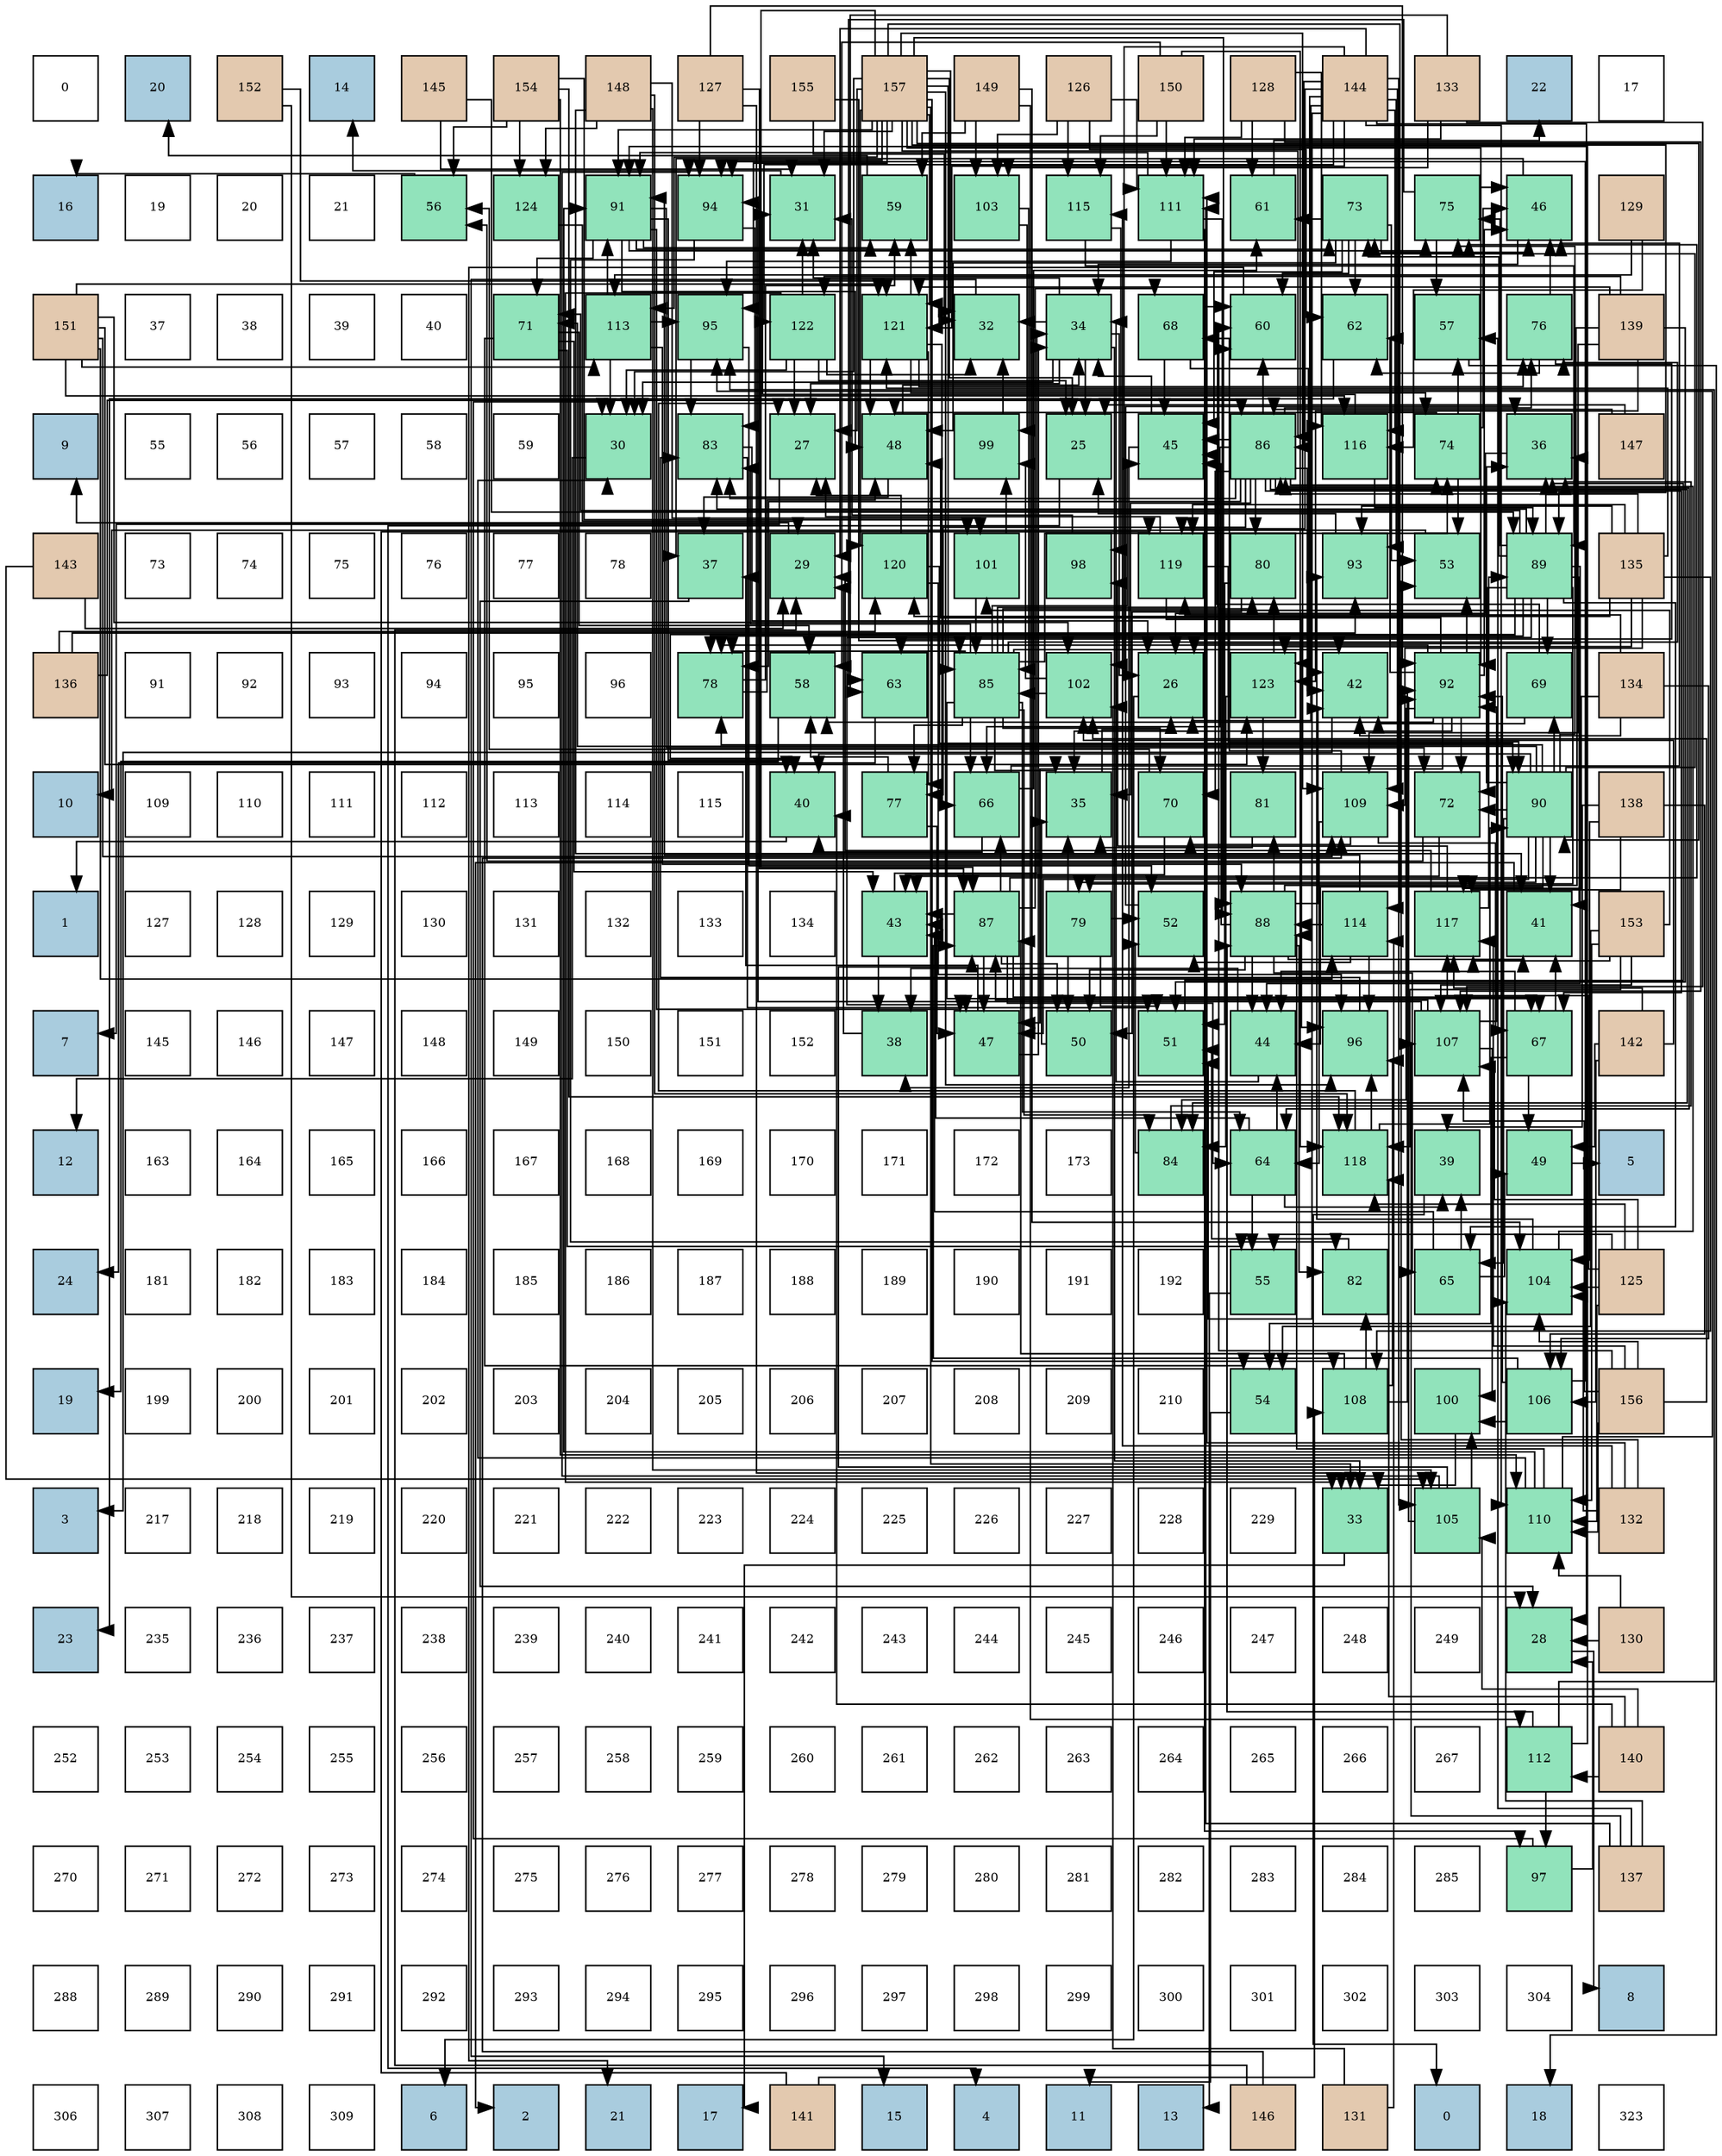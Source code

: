 digraph layout{
 rankdir=TB;
 splines=ortho;
 node [style=filled shape=square fixedsize=true width=0.6];
0[label="0", fontsize=8, fillcolor="#ffffff"];
1[label="20", fontsize=8, fillcolor="#a9ccde"];
2[label="152", fontsize=8, fillcolor="#e3c9af"];
3[label="14", fontsize=8, fillcolor="#a9ccde"];
4[label="145", fontsize=8, fillcolor="#e3c9af"];
5[label="154", fontsize=8, fillcolor="#e3c9af"];
6[label="148", fontsize=8, fillcolor="#e3c9af"];
7[label="127", fontsize=8, fillcolor="#e3c9af"];
8[label="155", fontsize=8, fillcolor="#e3c9af"];
9[label="157", fontsize=8, fillcolor="#e3c9af"];
10[label="149", fontsize=8, fillcolor="#e3c9af"];
11[label="126", fontsize=8, fillcolor="#e3c9af"];
12[label="150", fontsize=8, fillcolor="#e3c9af"];
13[label="128", fontsize=8, fillcolor="#e3c9af"];
14[label="144", fontsize=8, fillcolor="#e3c9af"];
15[label="133", fontsize=8, fillcolor="#e3c9af"];
16[label="22", fontsize=8, fillcolor="#a9ccde"];
17[label="17", fontsize=8, fillcolor="#ffffff"];
18[label="16", fontsize=8, fillcolor="#a9ccde"];
19[label="19", fontsize=8, fillcolor="#ffffff"];
20[label="20", fontsize=8, fillcolor="#ffffff"];
21[label="21", fontsize=8, fillcolor="#ffffff"];
22[label="56", fontsize=8, fillcolor="#91e3bb"];
23[label="124", fontsize=8, fillcolor="#91e3bb"];
24[label="91", fontsize=8, fillcolor="#91e3bb"];
25[label="94", fontsize=8, fillcolor="#91e3bb"];
26[label="31", fontsize=8, fillcolor="#91e3bb"];
27[label="59", fontsize=8, fillcolor="#91e3bb"];
28[label="103", fontsize=8, fillcolor="#91e3bb"];
29[label="115", fontsize=8, fillcolor="#91e3bb"];
30[label="111", fontsize=8, fillcolor="#91e3bb"];
31[label="61", fontsize=8, fillcolor="#91e3bb"];
32[label="73", fontsize=8, fillcolor="#91e3bb"];
33[label="75", fontsize=8, fillcolor="#91e3bb"];
34[label="46", fontsize=8, fillcolor="#91e3bb"];
35[label="129", fontsize=8, fillcolor="#e3c9af"];
36[label="151", fontsize=8, fillcolor="#e3c9af"];
37[label="37", fontsize=8, fillcolor="#ffffff"];
38[label="38", fontsize=8, fillcolor="#ffffff"];
39[label="39", fontsize=8, fillcolor="#ffffff"];
40[label="40", fontsize=8, fillcolor="#ffffff"];
41[label="71", fontsize=8, fillcolor="#91e3bb"];
42[label="113", fontsize=8, fillcolor="#91e3bb"];
43[label="95", fontsize=8, fillcolor="#91e3bb"];
44[label="122", fontsize=8, fillcolor="#91e3bb"];
45[label="121", fontsize=8, fillcolor="#91e3bb"];
46[label="32", fontsize=8, fillcolor="#91e3bb"];
47[label="34", fontsize=8, fillcolor="#91e3bb"];
48[label="68", fontsize=8, fillcolor="#91e3bb"];
49[label="60", fontsize=8, fillcolor="#91e3bb"];
50[label="62", fontsize=8, fillcolor="#91e3bb"];
51[label="57", fontsize=8, fillcolor="#91e3bb"];
52[label="76", fontsize=8, fillcolor="#91e3bb"];
53[label="139", fontsize=8, fillcolor="#e3c9af"];
54[label="9", fontsize=8, fillcolor="#a9ccde"];
55[label="55", fontsize=8, fillcolor="#ffffff"];
56[label="56", fontsize=8, fillcolor="#ffffff"];
57[label="57", fontsize=8, fillcolor="#ffffff"];
58[label="58", fontsize=8, fillcolor="#ffffff"];
59[label="59", fontsize=8, fillcolor="#ffffff"];
60[label="30", fontsize=8, fillcolor="#91e3bb"];
61[label="83", fontsize=8, fillcolor="#91e3bb"];
62[label="27", fontsize=8, fillcolor="#91e3bb"];
63[label="48", fontsize=8, fillcolor="#91e3bb"];
64[label="99", fontsize=8, fillcolor="#91e3bb"];
65[label="25", fontsize=8, fillcolor="#91e3bb"];
66[label="45", fontsize=8, fillcolor="#91e3bb"];
67[label="86", fontsize=8, fillcolor="#91e3bb"];
68[label="116", fontsize=8, fillcolor="#91e3bb"];
69[label="74", fontsize=8, fillcolor="#91e3bb"];
70[label="36", fontsize=8, fillcolor="#91e3bb"];
71[label="147", fontsize=8, fillcolor="#e3c9af"];
72[label="143", fontsize=8, fillcolor="#e3c9af"];
73[label="73", fontsize=8, fillcolor="#ffffff"];
74[label="74", fontsize=8, fillcolor="#ffffff"];
75[label="75", fontsize=8, fillcolor="#ffffff"];
76[label="76", fontsize=8, fillcolor="#ffffff"];
77[label="77", fontsize=8, fillcolor="#ffffff"];
78[label="78", fontsize=8, fillcolor="#ffffff"];
79[label="37", fontsize=8, fillcolor="#91e3bb"];
80[label="29", fontsize=8, fillcolor="#91e3bb"];
81[label="120", fontsize=8, fillcolor="#91e3bb"];
82[label="101", fontsize=8, fillcolor="#91e3bb"];
83[label="98", fontsize=8, fillcolor="#91e3bb"];
84[label="119", fontsize=8, fillcolor="#91e3bb"];
85[label="80", fontsize=8, fillcolor="#91e3bb"];
86[label="93", fontsize=8, fillcolor="#91e3bb"];
87[label="53", fontsize=8, fillcolor="#91e3bb"];
88[label="89", fontsize=8, fillcolor="#91e3bb"];
89[label="135", fontsize=8, fillcolor="#e3c9af"];
90[label="136", fontsize=8, fillcolor="#e3c9af"];
91[label="91", fontsize=8, fillcolor="#ffffff"];
92[label="92", fontsize=8, fillcolor="#ffffff"];
93[label="93", fontsize=8, fillcolor="#ffffff"];
94[label="94", fontsize=8, fillcolor="#ffffff"];
95[label="95", fontsize=8, fillcolor="#ffffff"];
96[label="96", fontsize=8, fillcolor="#ffffff"];
97[label="78", fontsize=8, fillcolor="#91e3bb"];
98[label="58", fontsize=8, fillcolor="#91e3bb"];
99[label="63", fontsize=8, fillcolor="#91e3bb"];
100[label="85", fontsize=8, fillcolor="#91e3bb"];
101[label="102", fontsize=8, fillcolor="#91e3bb"];
102[label="26", fontsize=8, fillcolor="#91e3bb"];
103[label="123", fontsize=8, fillcolor="#91e3bb"];
104[label="42", fontsize=8, fillcolor="#91e3bb"];
105[label="92", fontsize=8, fillcolor="#91e3bb"];
106[label="69", fontsize=8, fillcolor="#91e3bb"];
107[label="134", fontsize=8, fillcolor="#e3c9af"];
108[label="10", fontsize=8, fillcolor="#a9ccde"];
109[label="109", fontsize=8, fillcolor="#ffffff"];
110[label="110", fontsize=8, fillcolor="#ffffff"];
111[label="111", fontsize=8, fillcolor="#ffffff"];
112[label="112", fontsize=8, fillcolor="#ffffff"];
113[label="113", fontsize=8, fillcolor="#ffffff"];
114[label="114", fontsize=8, fillcolor="#ffffff"];
115[label="115", fontsize=8, fillcolor="#ffffff"];
116[label="40", fontsize=8, fillcolor="#91e3bb"];
117[label="77", fontsize=8, fillcolor="#91e3bb"];
118[label="66", fontsize=8, fillcolor="#91e3bb"];
119[label="35", fontsize=8, fillcolor="#91e3bb"];
120[label="70", fontsize=8, fillcolor="#91e3bb"];
121[label="81", fontsize=8, fillcolor="#91e3bb"];
122[label="109", fontsize=8, fillcolor="#91e3bb"];
123[label="72", fontsize=8, fillcolor="#91e3bb"];
124[label="90", fontsize=8, fillcolor="#91e3bb"];
125[label="138", fontsize=8, fillcolor="#e3c9af"];
126[label="1", fontsize=8, fillcolor="#a9ccde"];
127[label="127", fontsize=8, fillcolor="#ffffff"];
128[label="128", fontsize=8, fillcolor="#ffffff"];
129[label="129", fontsize=8, fillcolor="#ffffff"];
130[label="130", fontsize=8, fillcolor="#ffffff"];
131[label="131", fontsize=8, fillcolor="#ffffff"];
132[label="132", fontsize=8, fillcolor="#ffffff"];
133[label="133", fontsize=8, fillcolor="#ffffff"];
134[label="134", fontsize=8, fillcolor="#ffffff"];
135[label="43", fontsize=8, fillcolor="#91e3bb"];
136[label="87", fontsize=8, fillcolor="#91e3bb"];
137[label="79", fontsize=8, fillcolor="#91e3bb"];
138[label="52", fontsize=8, fillcolor="#91e3bb"];
139[label="88", fontsize=8, fillcolor="#91e3bb"];
140[label="114", fontsize=8, fillcolor="#91e3bb"];
141[label="117", fontsize=8, fillcolor="#91e3bb"];
142[label="41", fontsize=8, fillcolor="#91e3bb"];
143[label="153", fontsize=8, fillcolor="#e3c9af"];
144[label="7", fontsize=8, fillcolor="#a9ccde"];
145[label="145", fontsize=8, fillcolor="#ffffff"];
146[label="146", fontsize=8, fillcolor="#ffffff"];
147[label="147", fontsize=8, fillcolor="#ffffff"];
148[label="148", fontsize=8, fillcolor="#ffffff"];
149[label="149", fontsize=8, fillcolor="#ffffff"];
150[label="150", fontsize=8, fillcolor="#ffffff"];
151[label="151", fontsize=8, fillcolor="#ffffff"];
152[label="152", fontsize=8, fillcolor="#ffffff"];
153[label="38", fontsize=8, fillcolor="#91e3bb"];
154[label="47", fontsize=8, fillcolor="#91e3bb"];
155[label="50", fontsize=8, fillcolor="#91e3bb"];
156[label="51", fontsize=8, fillcolor="#91e3bb"];
157[label="44", fontsize=8, fillcolor="#91e3bb"];
158[label="96", fontsize=8, fillcolor="#91e3bb"];
159[label="107", fontsize=8, fillcolor="#91e3bb"];
160[label="67", fontsize=8, fillcolor="#91e3bb"];
161[label="142", fontsize=8, fillcolor="#e3c9af"];
162[label="12", fontsize=8, fillcolor="#a9ccde"];
163[label="163", fontsize=8, fillcolor="#ffffff"];
164[label="164", fontsize=8, fillcolor="#ffffff"];
165[label="165", fontsize=8, fillcolor="#ffffff"];
166[label="166", fontsize=8, fillcolor="#ffffff"];
167[label="167", fontsize=8, fillcolor="#ffffff"];
168[label="168", fontsize=8, fillcolor="#ffffff"];
169[label="169", fontsize=8, fillcolor="#ffffff"];
170[label="170", fontsize=8, fillcolor="#ffffff"];
171[label="171", fontsize=8, fillcolor="#ffffff"];
172[label="172", fontsize=8, fillcolor="#ffffff"];
173[label="173", fontsize=8, fillcolor="#ffffff"];
174[label="84", fontsize=8, fillcolor="#91e3bb"];
175[label="64", fontsize=8, fillcolor="#91e3bb"];
176[label="118", fontsize=8, fillcolor="#91e3bb"];
177[label="39", fontsize=8, fillcolor="#91e3bb"];
178[label="49", fontsize=8, fillcolor="#91e3bb"];
179[label="5", fontsize=8, fillcolor="#a9ccde"];
180[label="24", fontsize=8, fillcolor="#a9ccde"];
181[label="181", fontsize=8, fillcolor="#ffffff"];
182[label="182", fontsize=8, fillcolor="#ffffff"];
183[label="183", fontsize=8, fillcolor="#ffffff"];
184[label="184", fontsize=8, fillcolor="#ffffff"];
185[label="185", fontsize=8, fillcolor="#ffffff"];
186[label="186", fontsize=8, fillcolor="#ffffff"];
187[label="187", fontsize=8, fillcolor="#ffffff"];
188[label="188", fontsize=8, fillcolor="#ffffff"];
189[label="189", fontsize=8, fillcolor="#ffffff"];
190[label="190", fontsize=8, fillcolor="#ffffff"];
191[label="191", fontsize=8, fillcolor="#ffffff"];
192[label="192", fontsize=8, fillcolor="#ffffff"];
193[label="55", fontsize=8, fillcolor="#91e3bb"];
194[label="82", fontsize=8, fillcolor="#91e3bb"];
195[label="65", fontsize=8, fillcolor="#91e3bb"];
196[label="104", fontsize=8, fillcolor="#91e3bb"];
197[label="125", fontsize=8, fillcolor="#e3c9af"];
198[label="19", fontsize=8, fillcolor="#a9ccde"];
199[label="199", fontsize=8, fillcolor="#ffffff"];
200[label="200", fontsize=8, fillcolor="#ffffff"];
201[label="201", fontsize=8, fillcolor="#ffffff"];
202[label="202", fontsize=8, fillcolor="#ffffff"];
203[label="203", fontsize=8, fillcolor="#ffffff"];
204[label="204", fontsize=8, fillcolor="#ffffff"];
205[label="205", fontsize=8, fillcolor="#ffffff"];
206[label="206", fontsize=8, fillcolor="#ffffff"];
207[label="207", fontsize=8, fillcolor="#ffffff"];
208[label="208", fontsize=8, fillcolor="#ffffff"];
209[label="209", fontsize=8, fillcolor="#ffffff"];
210[label="210", fontsize=8, fillcolor="#ffffff"];
211[label="54", fontsize=8, fillcolor="#91e3bb"];
212[label="108", fontsize=8, fillcolor="#91e3bb"];
213[label="100", fontsize=8, fillcolor="#91e3bb"];
214[label="106", fontsize=8, fillcolor="#91e3bb"];
215[label="156", fontsize=8, fillcolor="#e3c9af"];
216[label="3", fontsize=8, fillcolor="#a9ccde"];
217[label="217", fontsize=8, fillcolor="#ffffff"];
218[label="218", fontsize=8, fillcolor="#ffffff"];
219[label="219", fontsize=8, fillcolor="#ffffff"];
220[label="220", fontsize=8, fillcolor="#ffffff"];
221[label="221", fontsize=8, fillcolor="#ffffff"];
222[label="222", fontsize=8, fillcolor="#ffffff"];
223[label="223", fontsize=8, fillcolor="#ffffff"];
224[label="224", fontsize=8, fillcolor="#ffffff"];
225[label="225", fontsize=8, fillcolor="#ffffff"];
226[label="226", fontsize=8, fillcolor="#ffffff"];
227[label="227", fontsize=8, fillcolor="#ffffff"];
228[label="228", fontsize=8, fillcolor="#ffffff"];
229[label="229", fontsize=8, fillcolor="#ffffff"];
230[label="33", fontsize=8, fillcolor="#91e3bb"];
231[label="105", fontsize=8, fillcolor="#91e3bb"];
232[label="110", fontsize=8, fillcolor="#91e3bb"];
233[label="132", fontsize=8, fillcolor="#e3c9af"];
234[label="23", fontsize=8, fillcolor="#a9ccde"];
235[label="235", fontsize=8, fillcolor="#ffffff"];
236[label="236", fontsize=8, fillcolor="#ffffff"];
237[label="237", fontsize=8, fillcolor="#ffffff"];
238[label="238", fontsize=8, fillcolor="#ffffff"];
239[label="239", fontsize=8, fillcolor="#ffffff"];
240[label="240", fontsize=8, fillcolor="#ffffff"];
241[label="241", fontsize=8, fillcolor="#ffffff"];
242[label="242", fontsize=8, fillcolor="#ffffff"];
243[label="243", fontsize=8, fillcolor="#ffffff"];
244[label="244", fontsize=8, fillcolor="#ffffff"];
245[label="245", fontsize=8, fillcolor="#ffffff"];
246[label="246", fontsize=8, fillcolor="#ffffff"];
247[label="247", fontsize=8, fillcolor="#ffffff"];
248[label="248", fontsize=8, fillcolor="#ffffff"];
249[label="249", fontsize=8, fillcolor="#ffffff"];
250[label="28", fontsize=8, fillcolor="#91e3bb"];
251[label="130", fontsize=8, fillcolor="#e3c9af"];
252[label="252", fontsize=8, fillcolor="#ffffff"];
253[label="253", fontsize=8, fillcolor="#ffffff"];
254[label="254", fontsize=8, fillcolor="#ffffff"];
255[label="255", fontsize=8, fillcolor="#ffffff"];
256[label="256", fontsize=8, fillcolor="#ffffff"];
257[label="257", fontsize=8, fillcolor="#ffffff"];
258[label="258", fontsize=8, fillcolor="#ffffff"];
259[label="259", fontsize=8, fillcolor="#ffffff"];
260[label="260", fontsize=8, fillcolor="#ffffff"];
261[label="261", fontsize=8, fillcolor="#ffffff"];
262[label="262", fontsize=8, fillcolor="#ffffff"];
263[label="263", fontsize=8, fillcolor="#ffffff"];
264[label="264", fontsize=8, fillcolor="#ffffff"];
265[label="265", fontsize=8, fillcolor="#ffffff"];
266[label="266", fontsize=8, fillcolor="#ffffff"];
267[label="267", fontsize=8, fillcolor="#ffffff"];
268[label="112", fontsize=8, fillcolor="#91e3bb"];
269[label="140", fontsize=8, fillcolor="#e3c9af"];
270[label="270", fontsize=8, fillcolor="#ffffff"];
271[label="271", fontsize=8, fillcolor="#ffffff"];
272[label="272", fontsize=8, fillcolor="#ffffff"];
273[label="273", fontsize=8, fillcolor="#ffffff"];
274[label="274", fontsize=8, fillcolor="#ffffff"];
275[label="275", fontsize=8, fillcolor="#ffffff"];
276[label="276", fontsize=8, fillcolor="#ffffff"];
277[label="277", fontsize=8, fillcolor="#ffffff"];
278[label="278", fontsize=8, fillcolor="#ffffff"];
279[label="279", fontsize=8, fillcolor="#ffffff"];
280[label="280", fontsize=8, fillcolor="#ffffff"];
281[label="281", fontsize=8, fillcolor="#ffffff"];
282[label="282", fontsize=8, fillcolor="#ffffff"];
283[label="283", fontsize=8, fillcolor="#ffffff"];
284[label="284", fontsize=8, fillcolor="#ffffff"];
285[label="285", fontsize=8, fillcolor="#ffffff"];
286[label="97", fontsize=8, fillcolor="#91e3bb"];
287[label="137", fontsize=8, fillcolor="#e3c9af"];
288[label="288", fontsize=8, fillcolor="#ffffff"];
289[label="289", fontsize=8, fillcolor="#ffffff"];
290[label="290", fontsize=8, fillcolor="#ffffff"];
291[label="291", fontsize=8, fillcolor="#ffffff"];
292[label="292", fontsize=8, fillcolor="#ffffff"];
293[label="293", fontsize=8, fillcolor="#ffffff"];
294[label="294", fontsize=8, fillcolor="#ffffff"];
295[label="295", fontsize=8, fillcolor="#ffffff"];
296[label="296", fontsize=8, fillcolor="#ffffff"];
297[label="297", fontsize=8, fillcolor="#ffffff"];
298[label="298", fontsize=8, fillcolor="#ffffff"];
299[label="299", fontsize=8, fillcolor="#ffffff"];
300[label="300", fontsize=8, fillcolor="#ffffff"];
301[label="301", fontsize=8, fillcolor="#ffffff"];
302[label="302", fontsize=8, fillcolor="#ffffff"];
303[label="303", fontsize=8, fillcolor="#ffffff"];
304[label="304", fontsize=8, fillcolor="#ffffff"];
305[label="8", fontsize=8, fillcolor="#a9ccde"];
306[label="306", fontsize=8, fillcolor="#ffffff"];
307[label="307", fontsize=8, fillcolor="#ffffff"];
308[label="308", fontsize=8, fillcolor="#ffffff"];
309[label="309", fontsize=8, fillcolor="#ffffff"];
310[label="6", fontsize=8, fillcolor="#a9ccde"];
311[label="2", fontsize=8, fillcolor="#a9ccde"];
312[label="21", fontsize=8, fillcolor="#a9ccde"];
313[label="17", fontsize=8, fillcolor="#a9ccde"];
314[label="141", fontsize=8, fillcolor="#e3c9af"];
315[label="15", fontsize=8, fillcolor="#a9ccde"];
316[label="4", fontsize=8, fillcolor="#a9ccde"];
317[label="11", fontsize=8, fillcolor="#a9ccde"];
318[label="13", fontsize=8, fillcolor="#a9ccde"];
319[label="146", fontsize=8, fillcolor="#e3c9af"];
320[label="131", fontsize=8, fillcolor="#e3c9af"];
321[label="0", fontsize=8, fillcolor="#a9ccde"];
322[label="18", fontsize=8, fillcolor="#a9ccde"];
323[label="323", fontsize=8, fillcolor="#ffffff"];
edge [constraint=false, style=vis];65 -> 316;
102 -> 310;
62 -> 144;
250 -> 305;
80 -> 54;
60 -> 162;
26 -> 3;
46 -> 315;
230 -> 313;
47 -> 65;
47 -> 102;
47 -> 62;
47 -> 60;
47 -> 26;
47 -> 46;
47 -> 230;
119 -> 102;
70 -> 102;
79 -> 250;
153 -> 80;
177 -> 321;
116 -> 126;
142 -> 311;
104 -> 216;
135 -> 47;
135 -> 153;
157 -> 47;
157 -> 153;
66 -> 47;
66 -> 153;
34 -> 47;
34 -> 79;
154 -> 47;
154 -> 79;
63 -> 47;
63 -> 79;
178 -> 179;
155 -> 119;
156 -> 70;
138 -> 70;
87 -> 108;
211 -> 317;
193 -> 318;
22 -> 18;
51 -> 322;
98 -> 198;
27 -> 1;
49 -> 312;
31 -> 16;
50 -> 234;
99 -> 180;
175 -> 177;
175 -> 135;
175 -> 157;
175 -> 193;
195 -> 177;
195 -> 135;
195 -> 178;
118 -> 116;
118 -> 34;
118 -> 31;
160 -> 142;
160 -> 157;
160 -> 178;
160 -> 211;
48 -> 104;
48 -> 66;
48 -> 49;
106 -> 104;
106 -> 66;
120 -> 135;
120 -> 22;
41 -> 135;
41 -> 211;
41 -> 193;
41 -> 98;
123 -> 135;
123 -> 22;
32 -> 66;
32 -> 34;
32 -> 63;
32 -> 87;
32 -> 49;
32 -> 31;
32 -> 50;
69 -> 34;
69 -> 63;
69 -> 87;
69 -> 51;
33 -> 34;
33 -> 51;
33 -> 99;
52 -> 34;
52 -> 50;
52 -> 99;
117 -> 154;
117 -> 98;
97 -> 63;
97 -> 27;
137 -> 119;
137 -> 155;
137 -> 156;
137 -> 138;
85 -> 155;
85 -> 156;
121 -> 119;
194 -> 156;
61 -> 102;
61 -> 156;
174 -> 70;
174 -> 138;
100 -> 119;
100 -> 104;
100 -> 66;
100 -> 49;
100 -> 175;
100 -> 118;
100 -> 160;
100 -> 120;
100 -> 69;
100 -> 52;
100 -> 117;
100 -> 97;
100 -> 85;
100 -> 61;
100 -> 174;
67 -> 119;
67 -> 104;
67 -> 66;
67 -> 49;
67 -> 175;
67 -> 118;
67 -> 160;
67 -> 120;
67 -> 69;
67 -> 52;
67 -> 117;
67 -> 97;
67 -> 85;
67 -> 61;
67 -> 174;
136 -> 135;
136 -> 154;
136 -> 155;
136 -> 175;
136 -> 118;
136 -> 160;
136 -> 48;
136 -> 33;
139 -> 70;
139 -> 142;
139 -> 104;
139 -> 157;
139 -> 66;
139 -> 155;
139 -> 195;
139 -> 121;
139 -> 194;
88 -> 70;
88 -> 116;
88 -> 142;
88 -> 157;
88 -> 154;
88 -> 195;
88 -> 106;
88 -> 41;
88 -> 123;
88 -> 32;
88 -> 33;
88 -> 97;
88 -> 137;
88 -> 61;
124 -> 70;
124 -> 116;
124 -> 142;
124 -> 157;
124 -> 154;
124 -> 195;
124 -> 106;
124 -> 41;
124 -> 123;
124 -> 32;
124 -> 33;
124 -> 97;
124 -> 137;
24 -> 116;
24 -> 154;
24 -> 63;
24 -> 27;
24 -> 41;
24 -> 123;
24 -> 32;
24 -> 33;
105 -> 119;
105 -> 34;
105 -> 154;
105 -> 63;
105 -> 87;
105 -> 98;
105 -> 50;
105 -> 123;
105 -> 97;
105 -> 174;
86 -> 65;
25 -> 194;
25 -> 61;
43 -> 138;
43 -> 61;
158 -> 61;
286 -> 250;
286 -> 60;
83 -> 26;
64 -> 46;
213 -> 230;
82 -> 100;
82 -> 64;
101 -> 100;
101 -> 64;
28 -> 100;
28 -> 64;
196 -> 67;
196 -> 86;
231 -> 136;
231 -> 105;
231 -> 25;
231 -> 213;
214 -> 136;
214 -> 105;
214 -> 25;
214 -> 213;
159 -> 136;
159 -> 105;
159 -> 25;
159 -> 213;
212 -> 194;
212 -> 136;
212 -> 105;
212 -> 158;
122 -> 175;
122 -> 160;
122 -> 48;
122 -> 120;
232 -> 60;
232 -> 139;
232 -> 24;
232 -> 43;
30 -> 139;
30 -> 24;
30 -> 43;
30 -> 286;
268 -> 139;
268 -> 24;
268 -> 43;
268 -> 286;
42 -> 60;
42 -> 139;
42 -> 24;
42 -> 43;
140 -> 138;
140 -> 139;
140 -> 24;
140 -> 158;
29 -> 88;
29 -> 83;
68 -> 26;
68 -> 88;
141 -> 80;
141 -> 88;
141 -> 83;
176 -> 62;
176 -> 124;
176 -> 158;
84 -> 62;
84 -> 124;
84 -> 158;
81 -> 62;
81 -> 124;
81 -> 158;
45 -> 63;
45 -> 27;
45 -> 118;
45 -> 69;
45 -> 52;
45 -> 117;
44 -> 65;
44 -> 62;
44 -> 60;
44 -> 26;
44 -> 46;
44 -> 230;
103 -> 85;
103 -> 121;
103 -> 174;
23 -> 80;
197 -> 193;
197 -> 196;
197 -> 159;
197 -> 232;
197 -> 141;
197 -> 176;
11 -> 50;
11 -> 28;
11 -> 30;
11 -> 29;
7 -> 230;
7 -> 136;
7 -> 105;
7 -> 25;
13 -> 31;
13 -> 159;
13 -> 30;
13 -> 68;
35 -> 42;
35 -> 68;
251 -> 250;
251 -> 232;
320 -> 101;
320 -> 140;
233 -> 87;
233 -> 196;
233 -> 30;
233 -> 29;
15 -> 99;
15 -> 28;
15 -> 159;
15 -> 30;
107 -> 104;
107 -> 214;
107 -> 141;
107 -> 84;
89 -> 67;
89 -> 86;
89 -> 212;
89 -> 122;
89 -> 84;
89 -> 81;
89 -> 45;
89 -> 103;
90 -> 67;
90 -> 86;
90 -> 81;
287 -> 51;
287 -> 196;
287 -> 159;
287 -> 30;
125 -> 177;
125 -> 196;
125 -> 214;
125 -> 141;
53 -> 102;
53 -> 156;
53 -> 122;
53 -> 45;
53 -> 44;
53 -> 103;
269 -> 116;
269 -> 231;
269 -> 268;
269 -> 176;
314 -> 212;
314 -> 84;
161 -> 178;
161 -> 101;
161 -> 214;
161 -> 141;
72 -> 80;
72 -> 231;
14 -> 102;
14 -> 250;
14 -> 80;
14 -> 156;
14 -> 67;
14 -> 86;
14 -> 101;
14 -> 231;
14 -> 122;
14 -> 232;
14 -> 68;
14 -> 84;
14 -> 45;
14 -> 44;
14 -> 103;
4 -> 26;
4 -> 88;
319 -> 80;
319 -> 122;
71 -> 65;
71 -> 67;
6 -> 142;
6 -> 82;
6 -> 231;
6 -> 176;
6 -> 23;
10 -> 27;
10 -> 28;
10 -> 196;
10 -> 268;
12 -> 98;
12 -> 30;
12 -> 29;
12 -> 176;
36 -> 101;
36 -> 122;
36 -> 42;
36 -> 140;
36 -> 68;
36 -> 45;
36 -> 103;
2 -> 250;
2 -> 45;
143 -> 211;
143 -> 82;
143 -> 159;
143 -> 232;
143 -> 141;
143 -> 176;
5 -> 22;
5 -> 82;
5 -> 232;
5 -> 176;
5 -> 23;
8 -> 46;
8 -> 100;
215 -> 49;
215 -> 101;
215 -> 196;
215 -> 159;
215 -> 232;
215 -> 141;
9 -> 65;
9 -> 62;
9 -> 60;
9 -> 26;
9 -> 46;
9 -> 230;
9 -> 100;
9 -> 67;
9 -> 136;
9 -> 139;
9 -> 88;
9 -> 124;
9 -> 24;
9 -> 105;
9 -> 25;
9 -> 43;
9 -> 158;
9 -> 212;
9 -> 122;
9 -> 42;
9 -> 140;
9 -> 81;
9 -> 45;
edge [constraint=true, style=invis];
0 -> 18 -> 36 -> 54 -> 72 -> 90 -> 108 -> 126 -> 144 -> 162 -> 180 -> 198 -> 216 -> 234 -> 252 -> 270 -> 288 -> 306;
1 -> 19 -> 37 -> 55 -> 73 -> 91 -> 109 -> 127 -> 145 -> 163 -> 181 -> 199 -> 217 -> 235 -> 253 -> 271 -> 289 -> 307;
2 -> 20 -> 38 -> 56 -> 74 -> 92 -> 110 -> 128 -> 146 -> 164 -> 182 -> 200 -> 218 -> 236 -> 254 -> 272 -> 290 -> 308;
3 -> 21 -> 39 -> 57 -> 75 -> 93 -> 111 -> 129 -> 147 -> 165 -> 183 -> 201 -> 219 -> 237 -> 255 -> 273 -> 291 -> 309;
4 -> 22 -> 40 -> 58 -> 76 -> 94 -> 112 -> 130 -> 148 -> 166 -> 184 -> 202 -> 220 -> 238 -> 256 -> 274 -> 292 -> 310;
5 -> 23 -> 41 -> 59 -> 77 -> 95 -> 113 -> 131 -> 149 -> 167 -> 185 -> 203 -> 221 -> 239 -> 257 -> 275 -> 293 -> 311;
6 -> 24 -> 42 -> 60 -> 78 -> 96 -> 114 -> 132 -> 150 -> 168 -> 186 -> 204 -> 222 -> 240 -> 258 -> 276 -> 294 -> 312;
7 -> 25 -> 43 -> 61 -> 79 -> 97 -> 115 -> 133 -> 151 -> 169 -> 187 -> 205 -> 223 -> 241 -> 259 -> 277 -> 295 -> 313;
8 -> 26 -> 44 -> 62 -> 80 -> 98 -> 116 -> 134 -> 152 -> 170 -> 188 -> 206 -> 224 -> 242 -> 260 -> 278 -> 296 -> 314;
9 -> 27 -> 45 -> 63 -> 81 -> 99 -> 117 -> 135 -> 153 -> 171 -> 189 -> 207 -> 225 -> 243 -> 261 -> 279 -> 297 -> 315;
10 -> 28 -> 46 -> 64 -> 82 -> 100 -> 118 -> 136 -> 154 -> 172 -> 190 -> 208 -> 226 -> 244 -> 262 -> 280 -> 298 -> 316;
11 -> 29 -> 47 -> 65 -> 83 -> 101 -> 119 -> 137 -> 155 -> 173 -> 191 -> 209 -> 227 -> 245 -> 263 -> 281 -> 299 -> 317;
12 -> 30 -> 48 -> 66 -> 84 -> 102 -> 120 -> 138 -> 156 -> 174 -> 192 -> 210 -> 228 -> 246 -> 264 -> 282 -> 300 -> 318;
13 -> 31 -> 49 -> 67 -> 85 -> 103 -> 121 -> 139 -> 157 -> 175 -> 193 -> 211 -> 229 -> 247 -> 265 -> 283 -> 301 -> 319;
14 -> 32 -> 50 -> 68 -> 86 -> 104 -> 122 -> 140 -> 158 -> 176 -> 194 -> 212 -> 230 -> 248 -> 266 -> 284 -> 302 -> 320;
15 -> 33 -> 51 -> 69 -> 87 -> 105 -> 123 -> 141 -> 159 -> 177 -> 195 -> 213 -> 231 -> 249 -> 267 -> 285 -> 303 -> 321;
16 -> 34 -> 52 -> 70 -> 88 -> 106 -> 124 -> 142 -> 160 -> 178 -> 196 -> 214 -> 232 -> 250 -> 268 -> 286 -> 304 -> 322;
17 -> 35 -> 53 -> 71 -> 89 -> 107 -> 125 -> 143 -> 161 -> 179 -> 197 -> 215 -> 233 -> 251 -> 269 -> 287 -> 305 -> 323;
rank = same {0 -> 1 -> 2 -> 3 -> 4 -> 5 -> 6 -> 7 -> 8 -> 9 -> 10 -> 11 -> 12 -> 13 -> 14 -> 15 -> 16 -> 17};
rank = same {18 -> 19 -> 20 -> 21 -> 22 -> 23 -> 24 -> 25 -> 26 -> 27 -> 28 -> 29 -> 30 -> 31 -> 32 -> 33 -> 34 -> 35};
rank = same {36 -> 37 -> 38 -> 39 -> 40 -> 41 -> 42 -> 43 -> 44 -> 45 -> 46 -> 47 -> 48 -> 49 -> 50 -> 51 -> 52 -> 53};
rank = same {54 -> 55 -> 56 -> 57 -> 58 -> 59 -> 60 -> 61 -> 62 -> 63 -> 64 -> 65 -> 66 -> 67 -> 68 -> 69 -> 70 -> 71};
rank = same {72 -> 73 -> 74 -> 75 -> 76 -> 77 -> 78 -> 79 -> 80 -> 81 -> 82 -> 83 -> 84 -> 85 -> 86 -> 87 -> 88 -> 89};
rank = same {90 -> 91 -> 92 -> 93 -> 94 -> 95 -> 96 -> 97 -> 98 -> 99 -> 100 -> 101 -> 102 -> 103 -> 104 -> 105 -> 106 -> 107};
rank = same {108 -> 109 -> 110 -> 111 -> 112 -> 113 -> 114 -> 115 -> 116 -> 117 -> 118 -> 119 -> 120 -> 121 -> 122 -> 123 -> 124 -> 125};
rank = same {126 -> 127 -> 128 -> 129 -> 130 -> 131 -> 132 -> 133 -> 134 -> 135 -> 136 -> 137 -> 138 -> 139 -> 140 -> 141 -> 142 -> 143};
rank = same {144 -> 145 -> 146 -> 147 -> 148 -> 149 -> 150 -> 151 -> 152 -> 153 -> 154 -> 155 -> 156 -> 157 -> 158 -> 159 -> 160 -> 161};
rank = same {162 -> 163 -> 164 -> 165 -> 166 -> 167 -> 168 -> 169 -> 170 -> 171 -> 172 -> 173 -> 174 -> 175 -> 176 -> 177 -> 178 -> 179};
rank = same {180 -> 181 -> 182 -> 183 -> 184 -> 185 -> 186 -> 187 -> 188 -> 189 -> 190 -> 191 -> 192 -> 193 -> 194 -> 195 -> 196 -> 197};
rank = same {198 -> 199 -> 200 -> 201 -> 202 -> 203 -> 204 -> 205 -> 206 -> 207 -> 208 -> 209 -> 210 -> 211 -> 212 -> 213 -> 214 -> 215};
rank = same {216 -> 217 -> 218 -> 219 -> 220 -> 221 -> 222 -> 223 -> 224 -> 225 -> 226 -> 227 -> 228 -> 229 -> 230 -> 231 -> 232 -> 233};
rank = same {234 -> 235 -> 236 -> 237 -> 238 -> 239 -> 240 -> 241 -> 242 -> 243 -> 244 -> 245 -> 246 -> 247 -> 248 -> 249 -> 250 -> 251};
rank = same {252 -> 253 -> 254 -> 255 -> 256 -> 257 -> 258 -> 259 -> 260 -> 261 -> 262 -> 263 -> 264 -> 265 -> 266 -> 267 -> 268 -> 269};
rank = same {270 -> 271 -> 272 -> 273 -> 274 -> 275 -> 276 -> 277 -> 278 -> 279 -> 280 -> 281 -> 282 -> 283 -> 284 -> 285 -> 286 -> 287};
rank = same {288 -> 289 -> 290 -> 291 -> 292 -> 293 -> 294 -> 295 -> 296 -> 297 -> 298 -> 299 -> 300 -> 301 -> 302 -> 303 -> 304 -> 305};
rank = same {306 -> 307 -> 308 -> 309 -> 310 -> 311 -> 312 -> 313 -> 314 -> 315 -> 316 -> 317 -> 318 -> 319 -> 320 -> 321 -> 322 -> 323};
}
